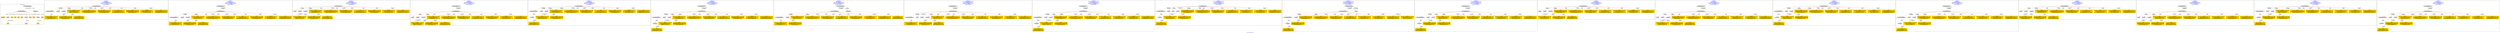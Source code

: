 digraph n0 {
fontcolor="blue"
remincross="true"
label="s10-s-18-artworks.json"
subgraph cluster_0 {
label="1-correct model"
n2[style="filled",color="white",fillcolor="lightgray",label="CulturalHeritageObject1"];
n3[shape="plaintext",style="filled",fillcolor="gold",label="dateCreated"];
n4[style="filled",color="white",fillcolor="lightgray",label="Person1"];
n5[shape="plaintext",style="filled",fillcolor="gold",label="values"];
n6[shape="plaintext",style="filled",fillcolor="gold",label="values"];
n7[shape="plaintext",style="filled",fillcolor="gold",label="values"];
n8[shape="plaintext",style="filled",fillcolor="gold",label="values"];
n9[style="filled",color="white",fillcolor="lightgray",label="Concept1"];
n10[shape="plaintext",style="filled",fillcolor="gold",label="values"];
n11[shape="plaintext",style="filled",fillcolor="gold",label="values"];
n12[style="filled",color="white",fillcolor="lightgray",label="Concept2"];
n13[shape="plaintext",style="filled",fillcolor="gold",label="values"];
n14[style="filled",color="white",fillcolor="lightgray",label="EuropeanaAggregation1"];
n15[style="filled",color="white",fillcolor="lightgray",label="WebResource1"];
n16[shape="plaintext",style="filled",fillcolor="gold",label="values"];
n17[shape="plaintext",style="filled",fillcolor="gold",label="values"];
n18[shape="plaintext",style="filled",fillcolor="gold",label="values"];
}
subgraph cluster_1 {
label="candidate 0\nlink coherence:1.0\nnode coherence:1.0\nconfidence:0.48935363309300134\nmapping score:0.5964512110310004\ncost:12.99998\n-precision:0.54-recall:0.44"
n20[style="filled",color="white",fillcolor="lightgray",label="CulturalHeritageObject1"];
n21[style="filled",color="white",fillcolor="lightgray",label="CulturalHeritageObject2"];
n22[style="filled",color="white",fillcolor="lightgray",label="Concept1"];
n23[style="filled",color="white",fillcolor="lightgray",label="Document1"];
n24[shape="plaintext",style="filled",fillcolor="gold",label="values\n[CulturalHeritageObject,provenance,0.395]\n[Person,nameOfThePerson,0.329]\n[Document,classLink,0.174]\n[WebResource,classLink,0.103]"];
n25[shape="plaintext",style="filled",fillcolor="gold",label="values\n[CulturalHeritageObject,description,0.421]\n[CulturalHeritageObject,title,0.245]\n[Concept,prefLabel,0.172]\n[CulturalHeritageObject,provenance,0.161]"];
n26[shape="plaintext",style="filled",fillcolor="gold",label="values\n[CulturalHeritageObject,extent,0.515]\n[CulturalHeritageObject,accessionNumber,0.206]\n[CulturalHeritageObject,provenance,0.153]\n[Person,nameOfThePerson,0.125]"];
n27[shape="plaintext",style="filled",fillcolor="gold",label="values\n[CulturalHeritageObject,provenance,0.779]\n[CulturalHeritageObject,description,0.127]\n[CulturalHeritageObject,title,0.073]\n[Person,nameOfThePerson,0.021]"];
n28[shape="plaintext",style="filled",fillcolor="gold",label="values\n[CulturalHeritageObject,medium,0.914]\n[Concept,prefLabel,0.059]\n[CulturalHeritageObject,description,0.025]\n[CulturalHeritageObject,extent,0.002]"];
n29[shape="plaintext",style="filled",fillcolor="gold",label="values\n[CulturalHeritageObject,description,0.34]\n[CulturalHeritageObject,provenance,0.285]\n[CulturalHeritageObject,title,0.234]\n[Person,dateOfDeath,0.141]"];
n30[shape="plaintext",style="filled",fillcolor="gold",label="dateCreated\n[CulturalHeritageObject,created,0.53]\n[Person,dateOfDeath,0.307]\n[CulturalHeritageObject,provenance,0.123]\n[Person,dateOfBirth,0.041]"];
n31[shape="plaintext",style="filled",fillcolor="gold",label="values\n[Document,classLink,0.574]\n[WebResource,classLink,0.416]\n[Person,nameOfThePerson,0.005]\n[CulturalHeritageObject,title,0.005]"];
n32[shape="plaintext",style="filled",fillcolor="gold",label="values\n[CulturalHeritageObject,created,0.569]\n[CulturalHeritageObject,description,0.169]\n[CulturalHeritageObject,provenance,0.141]\n[Concept,prefLabel,0.121]"];
n33[shape="plaintext",style="filled",fillcolor="gold",label="values\n[CulturalHeritageObject,description,0.587]\n[CulturalHeritageObject,title,0.19]\n[CulturalHeritageObject,provenance,0.136]\n[CulturalHeritageObject,extent,0.087]"];
}
subgraph cluster_2 {
label="candidate 1\nlink coherence:1.0\nnode coherence:1.0\nconfidence:0.48935363309300134\nmapping score:0.5964512110310004\ncost:13.99995\n-precision:0.57-recall:0.5"
n35[style="filled",color="white",fillcolor="lightgray",label="CulturalHeritageObject1"];
n36[style="filled",color="white",fillcolor="lightgray",label="CulturalHeritageObject2"];
n37[style="filled",color="white",fillcolor="lightgray",label="Concept1"];
n38[style="filled",color="white",fillcolor="lightgray",label="Document1"];
n39[style="filled",color="white",fillcolor="lightgray",label="EuropeanaAggregation1"];
n40[shape="plaintext",style="filled",fillcolor="gold",label="values\n[CulturalHeritageObject,provenance,0.395]\n[Person,nameOfThePerson,0.329]\n[Document,classLink,0.174]\n[WebResource,classLink,0.103]"];
n41[shape="plaintext",style="filled",fillcolor="gold",label="values\n[CulturalHeritageObject,description,0.421]\n[CulturalHeritageObject,title,0.245]\n[Concept,prefLabel,0.172]\n[CulturalHeritageObject,provenance,0.161]"];
n42[shape="plaintext",style="filled",fillcolor="gold",label="values\n[CulturalHeritageObject,extent,0.515]\n[CulturalHeritageObject,accessionNumber,0.206]\n[CulturalHeritageObject,provenance,0.153]\n[Person,nameOfThePerson,0.125]"];
n43[shape="plaintext",style="filled",fillcolor="gold",label="values\n[CulturalHeritageObject,provenance,0.779]\n[CulturalHeritageObject,description,0.127]\n[CulturalHeritageObject,title,0.073]\n[Person,nameOfThePerson,0.021]"];
n44[shape="plaintext",style="filled",fillcolor="gold",label="values\n[CulturalHeritageObject,medium,0.914]\n[Concept,prefLabel,0.059]\n[CulturalHeritageObject,description,0.025]\n[CulturalHeritageObject,extent,0.002]"];
n45[shape="plaintext",style="filled",fillcolor="gold",label="values\n[CulturalHeritageObject,description,0.34]\n[CulturalHeritageObject,provenance,0.285]\n[CulturalHeritageObject,title,0.234]\n[Person,dateOfDeath,0.141]"];
n46[shape="plaintext",style="filled",fillcolor="gold",label="dateCreated\n[CulturalHeritageObject,created,0.53]\n[Person,dateOfDeath,0.307]\n[CulturalHeritageObject,provenance,0.123]\n[Person,dateOfBirth,0.041]"];
n47[shape="plaintext",style="filled",fillcolor="gold",label="values\n[Document,classLink,0.574]\n[WebResource,classLink,0.416]\n[Person,nameOfThePerson,0.005]\n[CulturalHeritageObject,title,0.005]"];
n48[shape="plaintext",style="filled",fillcolor="gold",label="values\n[CulturalHeritageObject,created,0.569]\n[CulturalHeritageObject,description,0.169]\n[CulturalHeritageObject,provenance,0.141]\n[Concept,prefLabel,0.121]"];
n49[shape="plaintext",style="filled",fillcolor="gold",label="values\n[CulturalHeritageObject,description,0.587]\n[CulturalHeritageObject,title,0.19]\n[CulturalHeritageObject,provenance,0.136]\n[CulturalHeritageObject,extent,0.087]"];
}
subgraph cluster_3 {
label="candidate 10\nlink coherence:1.0\nnode coherence:1.0\nconfidence:0.4743069456422274\nmapping score:0.5914356485474092\ncost:12.99994\n-precision:0.69-recall:0.56"
n51[style="filled",color="white",fillcolor="lightgray",label="CulturalHeritageObject1"];
n52[style="filled",color="white",fillcolor="lightgray",label="Person1"];
n53[style="filled",color="white",fillcolor="lightgray",label="Concept1"];
n54[style="filled",color="white",fillcolor="lightgray",label="Document1"];
n55[shape="plaintext",style="filled",fillcolor="gold",label="values\n[CulturalHeritageObject,description,0.421]\n[CulturalHeritageObject,title,0.245]\n[Concept,prefLabel,0.172]\n[CulturalHeritageObject,provenance,0.161]"];
n56[shape="plaintext",style="filled",fillcolor="gold",label="values\n[CulturalHeritageObject,extent,0.515]\n[CulturalHeritageObject,accessionNumber,0.206]\n[CulturalHeritageObject,provenance,0.153]\n[Person,nameOfThePerson,0.125]"];
n57[shape="plaintext",style="filled",fillcolor="gold",label="values\n[CulturalHeritageObject,provenance,0.779]\n[CulturalHeritageObject,description,0.127]\n[CulturalHeritageObject,title,0.073]\n[Person,nameOfThePerson,0.021]"];
n58[shape="plaintext",style="filled",fillcolor="gold",label="values\n[CulturalHeritageObject,medium,0.914]\n[Concept,prefLabel,0.059]\n[CulturalHeritageObject,description,0.025]\n[CulturalHeritageObject,extent,0.002]"];
n59[shape="plaintext",style="filled",fillcolor="gold",label="values\n[CulturalHeritageObject,description,0.34]\n[CulturalHeritageObject,provenance,0.285]\n[CulturalHeritageObject,title,0.234]\n[Person,dateOfDeath,0.141]"];
n60[shape="plaintext",style="filled",fillcolor="gold",label="dateCreated\n[CulturalHeritageObject,created,0.53]\n[Person,dateOfDeath,0.307]\n[CulturalHeritageObject,provenance,0.123]\n[Person,dateOfBirth,0.041]"];
n61[shape="plaintext",style="filled",fillcolor="gold",label="values\n[CulturalHeritageObject,provenance,0.395]\n[Person,nameOfThePerson,0.329]\n[Document,classLink,0.174]\n[WebResource,classLink,0.103]"];
n62[shape="plaintext",style="filled",fillcolor="gold",label="values\n[Document,classLink,0.574]\n[WebResource,classLink,0.416]\n[Person,nameOfThePerson,0.005]\n[CulturalHeritageObject,title,0.005]"];
n63[shape="plaintext",style="filled",fillcolor="gold",label="values\n[CulturalHeritageObject,created,0.569]\n[CulturalHeritageObject,description,0.169]\n[CulturalHeritageObject,provenance,0.141]\n[Concept,prefLabel,0.121]"];
n64[shape="plaintext",style="filled",fillcolor="gold",label="values\n[CulturalHeritageObject,description,0.587]\n[CulturalHeritageObject,title,0.19]\n[CulturalHeritageObject,provenance,0.136]\n[CulturalHeritageObject,extent,0.087]"];
}
subgraph cluster_4 {
label="candidate 11\nlink coherence:1.0\nnode coherence:1.0\nconfidence:0.4743069456422274\nmapping score:0.5914356485474092\ncost:13.99991\n-precision:0.71-recall:0.62"
n66[style="filled",color="white",fillcolor="lightgray",label="CulturalHeritageObject1"];
n67[style="filled",color="white",fillcolor="lightgray",label="Person1"];
n68[style="filled",color="white",fillcolor="lightgray",label="Concept1"];
n69[style="filled",color="white",fillcolor="lightgray",label="Document1"];
n70[style="filled",color="white",fillcolor="lightgray",label="EuropeanaAggregation1"];
n71[shape="plaintext",style="filled",fillcolor="gold",label="values\n[CulturalHeritageObject,description,0.421]\n[CulturalHeritageObject,title,0.245]\n[Concept,prefLabel,0.172]\n[CulturalHeritageObject,provenance,0.161]"];
n72[shape="plaintext",style="filled",fillcolor="gold",label="values\n[CulturalHeritageObject,extent,0.515]\n[CulturalHeritageObject,accessionNumber,0.206]\n[CulturalHeritageObject,provenance,0.153]\n[Person,nameOfThePerson,0.125]"];
n73[shape="plaintext",style="filled",fillcolor="gold",label="values\n[CulturalHeritageObject,provenance,0.779]\n[CulturalHeritageObject,description,0.127]\n[CulturalHeritageObject,title,0.073]\n[Person,nameOfThePerson,0.021]"];
n74[shape="plaintext",style="filled",fillcolor="gold",label="values\n[CulturalHeritageObject,medium,0.914]\n[Concept,prefLabel,0.059]\n[CulturalHeritageObject,description,0.025]\n[CulturalHeritageObject,extent,0.002]"];
n75[shape="plaintext",style="filled",fillcolor="gold",label="values\n[CulturalHeritageObject,description,0.34]\n[CulturalHeritageObject,provenance,0.285]\n[CulturalHeritageObject,title,0.234]\n[Person,dateOfDeath,0.141]"];
n76[shape="plaintext",style="filled",fillcolor="gold",label="dateCreated\n[CulturalHeritageObject,created,0.53]\n[Person,dateOfDeath,0.307]\n[CulturalHeritageObject,provenance,0.123]\n[Person,dateOfBirth,0.041]"];
n77[shape="plaintext",style="filled",fillcolor="gold",label="values\n[CulturalHeritageObject,provenance,0.395]\n[Person,nameOfThePerson,0.329]\n[Document,classLink,0.174]\n[WebResource,classLink,0.103]"];
n78[shape="plaintext",style="filled",fillcolor="gold",label="values\n[Document,classLink,0.574]\n[WebResource,classLink,0.416]\n[Person,nameOfThePerson,0.005]\n[CulturalHeritageObject,title,0.005]"];
n79[shape="plaintext",style="filled",fillcolor="gold",label="values\n[CulturalHeritageObject,created,0.569]\n[CulturalHeritageObject,description,0.169]\n[CulturalHeritageObject,provenance,0.141]\n[Concept,prefLabel,0.121]"];
n80[shape="plaintext",style="filled",fillcolor="gold",label="values\n[CulturalHeritageObject,description,0.587]\n[CulturalHeritageObject,title,0.19]\n[CulturalHeritageObject,provenance,0.136]\n[CulturalHeritageObject,extent,0.087]"];
}
subgraph cluster_5 {
label="candidate 12\nlink coherence:1.0\nnode coherence:1.0\nconfidence:0.4743069456422274\nmapping score:0.5914356485474092\ncost:13.99993\n-precision:0.64-recall:0.56"
n82[style="filled",color="white",fillcolor="lightgray",label="CulturalHeritageObject1"];
n83[style="filled",color="white",fillcolor="lightgray",label="CulturalHeritageObject2"];
n84[style="filled",color="white",fillcolor="lightgray",label="Person1"];
n85[style="filled",color="white",fillcolor="lightgray",label="Concept1"];
n86[style="filled",color="white",fillcolor="lightgray",label="Document2"];
n87[shape="plaintext",style="filled",fillcolor="gold",label="values\n[CulturalHeritageObject,description,0.421]\n[CulturalHeritageObject,title,0.245]\n[Concept,prefLabel,0.172]\n[CulturalHeritageObject,provenance,0.161]"];
n88[shape="plaintext",style="filled",fillcolor="gold",label="values\n[CulturalHeritageObject,extent,0.515]\n[CulturalHeritageObject,accessionNumber,0.206]\n[CulturalHeritageObject,provenance,0.153]\n[Person,nameOfThePerson,0.125]"];
n89[shape="plaintext",style="filled",fillcolor="gold",label="values\n[CulturalHeritageObject,provenance,0.779]\n[CulturalHeritageObject,description,0.127]\n[CulturalHeritageObject,title,0.073]\n[Person,nameOfThePerson,0.021]"];
n90[shape="plaintext",style="filled",fillcolor="gold",label="values\n[CulturalHeritageObject,medium,0.914]\n[Concept,prefLabel,0.059]\n[CulturalHeritageObject,description,0.025]\n[CulturalHeritageObject,extent,0.002]"];
n91[shape="plaintext",style="filled",fillcolor="gold",label="values\n[CulturalHeritageObject,description,0.34]\n[CulturalHeritageObject,provenance,0.285]\n[CulturalHeritageObject,title,0.234]\n[Person,dateOfDeath,0.141]"];
n92[shape="plaintext",style="filled",fillcolor="gold",label="dateCreated\n[CulturalHeritageObject,created,0.53]\n[Person,dateOfDeath,0.307]\n[CulturalHeritageObject,provenance,0.123]\n[Person,dateOfBirth,0.041]"];
n93[shape="plaintext",style="filled",fillcolor="gold",label="values\n[CulturalHeritageObject,provenance,0.395]\n[Person,nameOfThePerson,0.329]\n[Document,classLink,0.174]\n[WebResource,classLink,0.103]"];
n94[shape="plaintext",style="filled",fillcolor="gold",label="values\n[Document,classLink,0.574]\n[WebResource,classLink,0.416]\n[Person,nameOfThePerson,0.005]\n[CulturalHeritageObject,title,0.005]"];
n95[shape="plaintext",style="filled",fillcolor="gold",label="values\n[CulturalHeritageObject,created,0.569]\n[CulturalHeritageObject,description,0.169]\n[CulturalHeritageObject,provenance,0.141]\n[Concept,prefLabel,0.121]"];
n96[shape="plaintext",style="filled",fillcolor="gold",label="values\n[CulturalHeritageObject,description,0.587]\n[CulturalHeritageObject,title,0.19]\n[CulturalHeritageObject,provenance,0.136]\n[CulturalHeritageObject,extent,0.087]"];
}
subgraph cluster_6 {
label="candidate 13\nlink coherence:1.0\nnode coherence:1.0\nconfidence:0.4743069456422274\nmapping score:0.5914356485474092\ncost:14.9999\n-precision:0.67-recall:0.62"
n98[style="filled",color="white",fillcolor="lightgray",label="CulturalHeritageObject1"];
n99[style="filled",color="white",fillcolor="lightgray",label="CulturalHeritageObject2"];
n100[style="filled",color="white",fillcolor="lightgray",label="Person1"];
n101[style="filled",color="white",fillcolor="lightgray",label="Concept1"];
n102[style="filled",color="white",fillcolor="lightgray",label="Document2"];
n103[style="filled",color="white",fillcolor="lightgray",label="EuropeanaAggregation1"];
n104[shape="plaintext",style="filled",fillcolor="gold",label="values\n[CulturalHeritageObject,description,0.421]\n[CulturalHeritageObject,title,0.245]\n[Concept,prefLabel,0.172]\n[CulturalHeritageObject,provenance,0.161]"];
n105[shape="plaintext",style="filled",fillcolor="gold",label="values\n[CulturalHeritageObject,extent,0.515]\n[CulturalHeritageObject,accessionNumber,0.206]\n[CulturalHeritageObject,provenance,0.153]\n[Person,nameOfThePerson,0.125]"];
n106[shape="plaintext",style="filled",fillcolor="gold",label="values\n[CulturalHeritageObject,provenance,0.779]\n[CulturalHeritageObject,description,0.127]\n[CulturalHeritageObject,title,0.073]\n[Person,nameOfThePerson,0.021]"];
n107[shape="plaintext",style="filled",fillcolor="gold",label="values\n[CulturalHeritageObject,medium,0.914]\n[Concept,prefLabel,0.059]\n[CulturalHeritageObject,description,0.025]\n[CulturalHeritageObject,extent,0.002]"];
n108[shape="plaintext",style="filled",fillcolor="gold",label="values\n[CulturalHeritageObject,description,0.34]\n[CulturalHeritageObject,provenance,0.285]\n[CulturalHeritageObject,title,0.234]\n[Person,dateOfDeath,0.141]"];
n109[shape="plaintext",style="filled",fillcolor="gold",label="dateCreated\n[CulturalHeritageObject,created,0.53]\n[Person,dateOfDeath,0.307]\n[CulturalHeritageObject,provenance,0.123]\n[Person,dateOfBirth,0.041]"];
n110[shape="plaintext",style="filled",fillcolor="gold",label="values\n[CulturalHeritageObject,provenance,0.395]\n[Person,nameOfThePerson,0.329]\n[Document,classLink,0.174]\n[WebResource,classLink,0.103]"];
n111[shape="plaintext",style="filled",fillcolor="gold",label="values\n[Document,classLink,0.574]\n[WebResource,classLink,0.416]\n[Person,nameOfThePerson,0.005]\n[CulturalHeritageObject,title,0.005]"];
n112[shape="plaintext",style="filled",fillcolor="gold",label="values\n[CulturalHeritageObject,created,0.569]\n[CulturalHeritageObject,description,0.169]\n[CulturalHeritageObject,provenance,0.141]\n[Concept,prefLabel,0.121]"];
n113[shape="plaintext",style="filled",fillcolor="gold",label="values\n[CulturalHeritageObject,description,0.587]\n[CulturalHeritageObject,title,0.19]\n[CulturalHeritageObject,provenance,0.136]\n[CulturalHeritageObject,extent,0.087]"];
}
subgraph cluster_7 {
label="candidate 14\nlink coherence:1.0\nnode coherence:1.0\nconfidence:0.47359539726974526\nmapping score:0.5911984657565817\ncost:13.99992\n-precision:0.71-recall:0.62"
n115[style="filled",color="white",fillcolor="lightgray",label="CulturalHeritageObject1"];
n116[style="filled",color="white",fillcolor="lightgray",label="CulturalHeritageObject2"];
n117[style="filled",color="white",fillcolor="lightgray",label="Concept1"];
n118[style="filled",color="white",fillcolor="lightgray",label="EuropeanaAggregation1"];
n119[style="filled",color="white",fillcolor="lightgray",label="WebResource1"];
n120[shape="plaintext",style="filled",fillcolor="gold",label="values\n[CulturalHeritageObject,provenance,0.395]\n[Person,nameOfThePerson,0.329]\n[Document,classLink,0.174]\n[WebResource,classLink,0.103]"];
n121[shape="plaintext",style="filled",fillcolor="gold",label="values\n[CulturalHeritageObject,description,0.421]\n[CulturalHeritageObject,title,0.245]\n[Concept,prefLabel,0.172]\n[CulturalHeritageObject,provenance,0.161]"];
n122[shape="plaintext",style="filled",fillcolor="gold",label="values\n[CulturalHeritageObject,extent,0.515]\n[CulturalHeritageObject,accessionNumber,0.206]\n[CulturalHeritageObject,provenance,0.153]\n[Person,nameOfThePerson,0.125]"];
n123[shape="plaintext",style="filled",fillcolor="gold",label="values\n[CulturalHeritageObject,provenance,0.779]\n[CulturalHeritageObject,description,0.127]\n[CulturalHeritageObject,title,0.073]\n[Person,nameOfThePerson,0.021]"];
n124[shape="plaintext",style="filled",fillcolor="gold",label="values\n[CulturalHeritageObject,medium,0.914]\n[Concept,prefLabel,0.059]\n[CulturalHeritageObject,description,0.025]\n[CulturalHeritageObject,extent,0.002]"];
n125[shape="plaintext",style="filled",fillcolor="gold",label="values\n[CulturalHeritageObject,description,0.34]\n[CulturalHeritageObject,provenance,0.285]\n[CulturalHeritageObject,title,0.234]\n[Person,dateOfDeath,0.141]"];
n126[shape="plaintext",style="filled",fillcolor="gold",label="dateCreated\n[CulturalHeritageObject,created,0.53]\n[Person,dateOfDeath,0.307]\n[CulturalHeritageObject,provenance,0.123]\n[Person,dateOfBirth,0.041]"];
n127[shape="plaintext",style="filled",fillcolor="gold",label="values\n[Document,classLink,0.574]\n[WebResource,classLink,0.416]\n[Person,nameOfThePerson,0.005]\n[CulturalHeritageObject,title,0.005]"];
n128[shape="plaintext",style="filled",fillcolor="gold",label="values\n[CulturalHeritageObject,created,0.569]\n[CulturalHeritageObject,description,0.169]\n[CulturalHeritageObject,provenance,0.141]\n[Concept,prefLabel,0.121]"];
n129[shape="plaintext",style="filled",fillcolor="gold",label="values\n[CulturalHeritageObject,description,0.587]\n[CulturalHeritageObject,title,0.19]\n[CulturalHeritageObject,provenance,0.136]\n[CulturalHeritageObject,extent,0.087]"];
}
subgraph cluster_8 {
label="candidate 15\nlink coherence:0.9333333333333333\nnode coherence:1.0\nconfidence:0.48935363309300134\nmapping score:0.5964512110310004\ncost:14.99995\n-precision:0.53-recall:0.5"
n131[style="filled",color="white",fillcolor="lightgray",label="CulturalHeritageObject1"];
n132[style="filled",color="white",fillcolor="lightgray",label="CulturalHeritageObject2"];
n133[style="filled",color="white",fillcolor="lightgray",label="Place1"];
n134[style="filled",color="white",fillcolor="lightgray",label="Concept1"];
n135[style="filled",color="white",fillcolor="lightgray",label="Document1"];
n136[style="filled",color="white",fillcolor="lightgray",label="EuropeanaAggregation1"];
n137[shape="plaintext",style="filled",fillcolor="gold",label="values\n[CulturalHeritageObject,provenance,0.395]\n[Person,nameOfThePerson,0.329]\n[Document,classLink,0.174]\n[WebResource,classLink,0.103]"];
n138[shape="plaintext",style="filled",fillcolor="gold",label="values\n[CulturalHeritageObject,description,0.421]\n[CulturalHeritageObject,title,0.245]\n[Concept,prefLabel,0.172]\n[CulturalHeritageObject,provenance,0.161]"];
n139[shape="plaintext",style="filled",fillcolor="gold",label="values\n[CulturalHeritageObject,extent,0.515]\n[CulturalHeritageObject,accessionNumber,0.206]\n[CulturalHeritageObject,provenance,0.153]\n[Person,nameOfThePerson,0.125]"];
n140[shape="plaintext",style="filled",fillcolor="gold",label="values\n[CulturalHeritageObject,provenance,0.779]\n[CulturalHeritageObject,description,0.127]\n[CulturalHeritageObject,title,0.073]\n[Person,nameOfThePerson,0.021]"];
n141[shape="plaintext",style="filled",fillcolor="gold",label="values\n[CulturalHeritageObject,medium,0.914]\n[Concept,prefLabel,0.059]\n[CulturalHeritageObject,description,0.025]\n[CulturalHeritageObject,extent,0.002]"];
n142[shape="plaintext",style="filled",fillcolor="gold",label="values\n[CulturalHeritageObject,description,0.34]\n[CulturalHeritageObject,provenance,0.285]\n[CulturalHeritageObject,title,0.234]\n[Person,dateOfDeath,0.141]"];
n143[shape="plaintext",style="filled",fillcolor="gold",label="dateCreated\n[CulturalHeritageObject,created,0.53]\n[Person,dateOfDeath,0.307]\n[CulturalHeritageObject,provenance,0.123]\n[Person,dateOfBirth,0.041]"];
n144[shape="plaintext",style="filled",fillcolor="gold",label="values\n[Document,classLink,0.574]\n[WebResource,classLink,0.416]\n[Person,nameOfThePerson,0.005]\n[CulturalHeritageObject,title,0.005]"];
n145[shape="plaintext",style="filled",fillcolor="gold",label="values\n[CulturalHeritageObject,created,0.569]\n[CulturalHeritageObject,description,0.169]\n[CulturalHeritageObject,provenance,0.141]\n[Concept,prefLabel,0.121]"];
n146[shape="plaintext",style="filled",fillcolor="gold",label="values\n[CulturalHeritageObject,description,0.587]\n[CulturalHeritageObject,title,0.19]\n[CulturalHeritageObject,provenance,0.136]\n[CulturalHeritageObject,extent,0.087]"];
}
subgraph cluster_9 {
label="candidate 16\nlink coherence:0.9333333333333333\nnode coherence:1.0\nconfidence:0.4878340824881103\nmapping score:0.5959446941627035\ncost:14.99989\n-precision:0.53-recall:0.5"
n148[style="filled",color="white",fillcolor="lightgray",label="CulturalHeritageObject1"];
n149[style="filled",color="white",fillcolor="lightgray",label="CulturalHeritageObject2"];
n150[style="filled",color="white",fillcolor="lightgray",label="Person1"];
n151[style="filled",color="white",fillcolor="lightgray",label="Concept1"];
n152[style="filled",color="white",fillcolor="lightgray",label="Document2"];
n153[style="filled",color="white",fillcolor="lightgray",label="EuropeanaAggregation1"];
n154[shape="plaintext",style="filled",fillcolor="gold",label="values\n[CulturalHeritageObject,description,0.34]\n[CulturalHeritageObject,provenance,0.285]\n[CulturalHeritageObject,title,0.234]\n[Person,dateOfDeath,0.141]"];
n155[shape="plaintext",style="filled",fillcolor="gold",label="values\n[CulturalHeritageObject,extent,0.515]\n[CulturalHeritageObject,accessionNumber,0.206]\n[CulturalHeritageObject,provenance,0.153]\n[Person,nameOfThePerson,0.125]"];
n156[shape="plaintext",style="filled",fillcolor="gold",label="values\n[CulturalHeritageObject,provenance,0.779]\n[CulturalHeritageObject,description,0.127]\n[CulturalHeritageObject,title,0.073]\n[Person,nameOfThePerson,0.021]"];
n157[shape="plaintext",style="filled",fillcolor="gold",label="values\n[CulturalHeritageObject,medium,0.914]\n[Concept,prefLabel,0.059]\n[CulturalHeritageObject,description,0.025]\n[CulturalHeritageObject,extent,0.002]"];
n158[shape="plaintext",style="filled",fillcolor="gold",label="values\n[CulturalHeritageObject,description,0.421]\n[CulturalHeritageObject,title,0.245]\n[Concept,prefLabel,0.172]\n[CulturalHeritageObject,provenance,0.161]"];
n159[shape="plaintext",style="filled",fillcolor="gold",label="dateCreated\n[CulturalHeritageObject,created,0.53]\n[Person,dateOfDeath,0.307]\n[CulturalHeritageObject,provenance,0.123]\n[Person,dateOfBirth,0.041]"];
n160[shape="plaintext",style="filled",fillcolor="gold",label="values\n[CulturalHeritageObject,provenance,0.395]\n[Person,nameOfThePerson,0.329]\n[Document,classLink,0.174]\n[WebResource,classLink,0.103]"];
n161[shape="plaintext",style="filled",fillcolor="gold",label="values\n[Document,classLink,0.574]\n[WebResource,classLink,0.416]\n[Person,nameOfThePerson,0.005]\n[CulturalHeritageObject,title,0.005]"];
n162[shape="plaintext",style="filled",fillcolor="gold",label="values\n[CulturalHeritageObject,created,0.569]\n[CulturalHeritageObject,description,0.169]\n[CulturalHeritageObject,provenance,0.141]\n[Concept,prefLabel,0.121]"];
n163[shape="plaintext",style="filled",fillcolor="gold",label="values\n[CulturalHeritageObject,description,0.587]\n[CulturalHeritageObject,title,0.19]\n[CulturalHeritageObject,provenance,0.136]\n[CulturalHeritageObject,extent,0.087]"];
}
subgraph cluster_10 {
label="candidate 17\nlink coherence:0.9333333333333333\nnode coherence:1.0\nconfidence:0.4878340824881103\nmapping score:0.5959446941627035\ncost:14.99993\n-precision:0.53-recall:0.5"
n165[style="filled",color="white",fillcolor="lightgray",label="CulturalHeritageObject1"];
n166[style="filled",color="white",fillcolor="lightgray",label="CulturalHeritageObject2"];
n167[style="filled",color="white",fillcolor="lightgray",label="Person1"];
n168[style="filled",color="white",fillcolor="lightgray",label="Place1"];
n169[style="filled",color="white",fillcolor="lightgray",label="Concept1"];
n170[style="filled",color="white",fillcolor="lightgray",label="Document2"];
n171[shape="plaintext",style="filled",fillcolor="gold",label="values\n[CulturalHeritageObject,description,0.34]\n[CulturalHeritageObject,provenance,0.285]\n[CulturalHeritageObject,title,0.234]\n[Person,dateOfDeath,0.141]"];
n172[shape="plaintext",style="filled",fillcolor="gold",label="values\n[CulturalHeritageObject,extent,0.515]\n[CulturalHeritageObject,accessionNumber,0.206]\n[CulturalHeritageObject,provenance,0.153]\n[Person,nameOfThePerson,0.125]"];
n173[shape="plaintext",style="filled",fillcolor="gold",label="values\n[CulturalHeritageObject,provenance,0.779]\n[CulturalHeritageObject,description,0.127]\n[CulturalHeritageObject,title,0.073]\n[Person,nameOfThePerson,0.021]"];
n174[shape="plaintext",style="filled",fillcolor="gold",label="values\n[CulturalHeritageObject,medium,0.914]\n[Concept,prefLabel,0.059]\n[CulturalHeritageObject,description,0.025]\n[CulturalHeritageObject,extent,0.002]"];
n175[shape="plaintext",style="filled",fillcolor="gold",label="values\n[CulturalHeritageObject,description,0.421]\n[CulturalHeritageObject,title,0.245]\n[Concept,prefLabel,0.172]\n[CulturalHeritageObject,provenance,0.161]"];
n176[shape="plaintext",style="filled",fillcolor="gold",label="dateCreated\n[CulturalHeritageObject,created,0.53]\n[Person,dateOfDeath,0.307]\n[CulturalHeritageObject,provenance,0.123]\n[Person,dateOfBirth,0.041]"];
n177[shape="plaintext",style="filled",fillcolor="gold",label="values\n[CulturalHeritageObject,provenance,0.395]\n[Person,nameOfThePerson,0.329]\n[Document,classLink,0.174]\n[WebResource,classLink,0.103]"];
n178[shape="plaintext",style="filled",fillcolor="gold",label="values\n[Document,classLink,0.574]\n[WebResource,classLink,0.416]\n[Person,nameOfThePerson,0.005]\n[CulturalHeritageObject,title,0.005]"];
n179[shape="plaintext",style="filled",fillcolor="gold",label="values\n[CulturalHeritageObject,created,0.569]\n[CulturalHeritageObject,description,0.169]\n[CulturalHeritageObject,provenance,0.141]\n[Concept,prefLabel,0.121]"];
n180[shape="plaintext",style="filled",fillcolor="gold",label="values\n[CulturalHeritageObject,description,0.587]\n[CulturalHeritageObject,title,0.19]\n[CulturalHeritageObject,provenance,0.136]\n[CulturalHeritageObject,extent,0.087]"];
}
subgraph cluster_11 {
label="candidate 18\nlink coherence:0.9333333333333333\nnode coherence:1.0\nconfidence:0.4878340824881103\nmapping score:0.5959446941627035\ncost:114.009952\n-precision:0.53-recall:0.5"
n182[style="filled",color="white",fillcolor="lightgray",label="CulturalHeritageObject1"];
n183[style="filled",color="white",fillcolor="lightgray",label="CulturalHeritageObject2"];
n184[style="filled",color="white",fillcolor="lightgray",label="Concept1"];
n185[style="filled",color="white",fillcolor="lightgray",label="Document2"];
n186[style="filled",color="white",fillcolor="lightgray",label="EuropeanaAggregation1"];
n187[style="filled",color="white",fillcolor="lightgray",label="Person1"];
n188[shape="plaintext",style="filled",fillcolor="gold",label="values\n[CulturalHeritageObject,description,0.34]\n[CulturalHeritageObject,provenance,0.285]\n[CulturalHeritageObject,title,0.234]\n[Person,dateOfDeath,0.141]"];
n189[shape="plaintext",style="filled",fillcolor="gold",label="values\n[CulturalHeritageObject,extent,0.515]\n[CulturalHeritageObject,accessionNumber,0.206]\n[CulturalHeritageObject,provenance,0.153]\n[Person,nameOfThePerson,0.125]"];
n190[shape="plaintext",style="filled",fillcolor="gold",label="values\n[CulturalHeritageObject,provenance,0.779]\n[CulturalHeritageObject,description,0.127]\n[CulturalHeritageObject,title,0.073]\n[Person,nameOfThePerson,0.021]"];
n191[shape="plaintext",style="filled",fillcolor="gold",label="values\n[CulturalHeritageObject,medium,0.914]\n[Concept,prefLabel,0.059]\n[CulturalHeritageObject,description,0.025]\n[CulturalHeritageObject,extent,0.002]"];
n192[shape="plaintext",style="filled",fillcolor="gold",label="values\n[CulturalHeritageObject,description,0.421]\n[CulturalHeritageObject,title,0.245]\n[Concept,prefLabel,0.172]\n[CulturalHeritageObject,provenance,0.161]"];
n193[shape="plaintext",style="filled",fillcolor="gold",label="dateCreated\n[CulturalHeritageObject,created,0.53]\n[Person,dateOfDeath,0.307]\n[CulturalHeritageObject,provenance,0.123]\n[Person,dateOfBirth,0.041]"];
n194[shape="plaintext",style="filled",fillcolor="gold",label="values\n[CulturalHeritageObject,provenance,0.395]\n[Person,nameOfThePerson,0.329]\n[Document,classLink,0.174]\n[WebResource,classLink,0.103]"];
n195[shape="plaintext",style="filled",fillcolor="gold",label="values\n[Document,classLink,0.574]\n[WebResource,classLink,0.416]\n[Person,nameOfThePerson,0.005]\n[CulturalHeritageObject,title,0.005]"];
n196[shape="plaintext",style="filled",fillcolor="gold",label="values\n[CulturalHeritageObject,created,0.569]\n[CulturalHeritageObject,description,0.169]\n[CulturalHeritageObject,provenance,0.141]\n[Concept,prefLabel,0.121]"];
n197[shape="plaintext",style="filled",fillcolor="gold",label="values\n[CulturalHeritageObject,description,0.587]\n[CulturalHeritageObject,title,0.19]\n[CulturalHeritageObject,provenance,0.136]\n[CulturalHeritageObject,extent,0.087]"];
}
subgraph cluster_12 {
label="candidate 19\nlink coherence:0.9333333333333333\nnode coherence:1.0\nconfidence:0.48003225928133614\nmapping score:0.5933440864271121\ncost:14.99989\n-precision:0.47-recall:0.44"
n199[style="filled",color="white",fillcolor="lightgray",label="CulturalHeritageObject1"];
n200[style="filled",color="white",fillcolor="lightgray",label="CulturalHeritageObject2"];
n201[style="filled",color="white",fillcolor="lightgray",label="Person1"];
n202[style="filled",color="white",fillcolor="lightgray",label="Concept1"];
n203[style="filled",color="white",fillcolor="lightgray",label="Document2"];
n204[style="filled",color="white",fillcolor="lightgray",label="EuropeanaAggregation1"];
n205[shape="plaintext",style="filled",fillcolor="gold",label="values\n[CulturalHeritageObject,provenance,0.395]\n[Person,nameOfThePerson,0.329]\n[Document,classLink,0.174]\n[WebResource,classLink,0.103]"];
n206[shape="plaintext",style="filled",fillcolor="gold",label="values\n[CulturalHeritageObject,extent,0.515]\n[CulturalHeritageObject,accessionNumber,0.206]\n[CulturalHeritageObject,provenance,0.153]\n[Person,nameOfThePerson,0.125]"];
n207[shape="plaintext",style="filled",fillcolor="gold",label="values\n[CulturalHeritageObject,provenance,0.779]\n[CulturalHeritageObject,description,0.127]\n[CulturalHeritageObject,title,0.073]\n[Person,nameOfThePerson,0.021]"];
n208[shape="plaintext",style="filled",fillcolor="gold",label="values\n[CulturalHeritageObject,medium,0.914]\n[Concept,prefLabel,0.059]\n[CulturalHeritageObject,description,0.025]\n[CulturalHeritageObject,extent,0.002]"];
n209[shape="plaintext",style="filled",fillcolor="gold",label="values\n[CulturalHeritageObject,description,0.421]\n[CulturalHeritageObject,title,0.245]\n[Concept,prefLabel,0.172]\n[CulturalHeritageObject,provenance,0.161]"];
n210[shape="plaintext",style="filled",fillcolor="gold",label="dateCreated\n[CulturalHeritageObject,created,0.53]\n[Person,dateOfDeath,0.307]\n[CulturalHeritageObject,provenance,0.123]\n[Person,dateOfBirth,0.041]"];
n211[shape="plaintext",style="filled",fillcolor="gold",label="values\n[Document,classLink,0.574]\n[WebResource,classLink,0.416]\n[Person,nameOfThePerson,0.005]\n[CulturalHeritageObject,title,0.005]"];
n212[shape="plaintext",style="filled",fillcolor="gold",label="values\n[CulturalHeritageObject,description,0.34]\n[CulturalHeritageObject,provenance,0.285]\n[CulturalHeritageObject,title,0.234]\n[Person,dateOfDeath,0.141]"];
n213[shape="plaintext",style="filled",fillcolor="gold",label="values\n[CulturalHeritageObject,created,0.569]\n[CulturalHeritageObject,description,0.169]\n[CulturalHeritageObject,provenance,0.141]\n[Concept,prefLabel,0.121]"];
n214[shape="plaintext",style="filled",fillcolor="gold",label="values\n[CulturalHeritageObject,description,0.587]\n[CulturalHeritageObject,title,0.19]\n[CulturalHeritageObject,provenance,0.136]\n[CulturalHeritageObject,extent,0.087]"];
}
subgraph cluster_13 {
label="candidate 2\nlink coherence:1.0\nnode coherence:1.0\nconfidence:0.4878340824881103\nmapping score:0.5959446941627035\ncost:12.99994\n-precision:0.62-recall:0.5"
n216[style="filled",color="white",fillcolor="lightgray",label="CulturalHeritageObject1"];
n217[style="filled",color="white",fillcolor="lightgray",label="Person1"];
n218[style="filled",color="white",fillcolor="lightgray",label="Concept1"];
n219[style="filled",color="white",fillcolor="lightgray",label="Document1"];
n220[shape="plaintext",style="filled",fillcolor="gold",label="values\n[CulturalHeritageObject,description,0.34]\n[CulturalHeritageObject,provenance,0.285]\n[CulturalHeritageObject,title,0.234]\n[Person,dateOfDeath,0.141]"];
n221[shape="plaintext",style="filled",fillcolor="gold",label="values\n[CulturalHeritageObject,extent,0.515]\n[CulturalHeritageObject,accessionNumber,0.206]\n[CulturalHeritageObject,provenance,0.153]\n[Person,nameOfThePerson,0.125]"];
n222[shape="plaintext",style="filled",fillcolor="gold",label="values\n[CulturalHeritageObject,provenance,0.779]\n[CulturalHeritageObject,description,0.127]\n[CulturalHeritageObject,title,0.073]\n[Person,nameOfThePerson,0.021]"];
n223[shape="plaintext",style="filled",fillcolor="gold",label="values\n[CulturalHeritageObject,medium,0.914]\n[Concept,prefLabel,0.059]\n[CulturalHeritageObject,description,0.025]\n[CulturalHeritageObject,extent,0.002]"];
n224[shape="plaintext",style="filled",fillcolor="gold",label="values\n[CulturalHeritageObject,description,0.421]\n[CulturalHeritageObject,title,0.245]\n[Concept,prefLabel,0.172]\n[CulturalHeritageObject,provenance,0.161]"];
n225[shape="plaintext",style="filled",fillcolor="gold",label="dateCreated\n[CulturalHeritageObject,created,0.53]\n[Person,dateOfDeath,0.307]\n[CulturalHeritageObject,provenance,0.123]\n[Person,dateOfBirth,0.041]"];
n226[shape="plaintext",style="filled",fillcolor="gold",label="values\n[CulturalHeritageObject,provenance,0.395]\n[Person,nameOfThePerson,0.329]\n[Document,classLink,0.174]\n[WebResource,classLink,0.103]"];
n227[shape="plaintext",style="filled",fillcolor="gold",label="values\n[Document,classLink,0.574]\n[WebResource,classLink,0.416]\n[Person,nameOfThePerson,0.005]\n[CulturalHeritageObject,title,0.005]"];
n228[shape="plaintext",style="filled",fillcolor="gold",label="values\n[CulturalHeritageObject,created,0.569]\n[CulturalHeritageObject,description,0.169]\n[CulturalHeritageObject,provenance,0.141]\n[Concept,prefLabel,0.121]"];
n229[shape="plaintext",style="filled",fillcolor="gold",label="values\n[CulturalHeritageObject,description,0.587]\n[CulturalHeritageObject,title,0.19]\n[CulturalHeritageObject,provenance,0.136]\n[CulturalHeritageObject,extent,0.087]"];
}
subgraph cluster_14 {
label="candidate 3\nlink coherence:1.0\nnode coherence:1.0\nconfidence:0.4878340824881103\nmapping score:0.5959446941627035\ncost:13.99991\n-precision:0.64-recall:0.56"
n231[style="filled",color="white",fillcolor="lightgray",label="CulturalHeritageObject1"];
n232[style="filled",color="white",fillcolor="lightgray",label="Person1"];
n233[style="filled",color="white",fillcolor="lightgray",label="Concept1"];
n234[style="filled",color="white",fillcolor="lightgray",label="Document1"];
n235[style="filled",color="white",fillcolor="lightgray",label="EuropeanaAggregation1"];
n236[shape="plaintext",style="filled",fillcolor="gold",label="values\n[CulturalHeritageObject,description,0.34]\n[CulturalHeritageObject,provenance,0.285]\n[CulturalHeritageObject,title,0.234]\n[Person,dateOfDeath,0.141]"];
n237[shape="plaintext",style="filled",fillcolor="gold",label="values\n[CulturalHeritageObject,extent,0.515]\n[CulturalHeritageObject,accessionNumber,0.206]\n[CulturalHeritageObject,provenance,0.153]\n[Person,nameOfThePerson,0.125]"];
n238[shape="plaintext",style="filled",fillcolor="gold",label="values\n[CulturalHeritageObject,provenance,0.779]\n[CulturalHeritageObject,description,0.127]\n[CulturalHeritageObject,title,0.073]\n[Person,nameOfThePerson,0.021]"];
n239[shape="plaintext",style="filled",fillcolor="gold",label="values\n[CulturalHeritageObject,medium,0.914]\n[Concept,prefLabel,0.059]\n[CulturalHeritageObject,description,0.025]\n[CulturalHeritageObject,extent,0.002]"];
n240[shape="plaintext",style="filled",fillcolor="gold",label="values\n[CulturalHeritageObject,description,0.421]\n[CulturalHeritageObject,title,0.245]\n[Concept,prefLabel,0.172]\n[CulturalHeritageObject,provenance,0.161]"];
n241[shape="plaintext",style="filled",fillcolor="gold",label="dateCreated\n[CulturalHeritageObject,created,0.53]\n[Person,dateOfDeath,0.307]\n[CulturalHeritageObject,provenance,0.123]\n[Person,dateOfBirth,0.041]"];
n242[shape="plaintext",style="filled",fillcolor="gold",label="values\n[CulturalHeritageObject,provenance,0.395]\n[Person,nameOfThePerson,0.329]\n[Document,classLink,0.174]\n[WebResource,classLink,0.103]"];
n243[shape="plaintext",style="filled",fillcolor="gold",label="values\n[Document,classLink,0.574]\n[WebResource,classLink,0.416]\n[Person,nameOfThePerson,0.005]\n[CulturalHeritageObject,title,0.005]"];
n244[shape="plaintext",style="filled",fillcolor="gold",label="values\n[CulturalHeritageObject,created,0.569]\n[CulturalHeritageObject,description,0.169]\n[CulturalHeritageObject,provenance,0.141]\n[Concept,prefLabel,0.121]"];
n245[shape="plaintext",style="filled",fillcolor="gold",label="values\n[CulturalHeritageObject,description,0.587]\n[CulturalHeritageObject,title,0.19]\n[CulturalHeritageObject,provenance,0.136]\n[CulturalHeritageObject,extent,0.087]"];
}
subgraph cluster_15 {
label="candidate 4\nlink coherence:1.0\nnode coherence:1.0\nconfidence:0.4878340824881103\nmapping score:0.5959446941627035\ncost:13.99993\n-precision:0.57-recall:0.5"
n247[style="filled",color="white",fillcolor="lightgray",label="CulturalHeritageObject1"];
n248[style="filled",color="white",fillcolor="lightgray",label="CulturalHeritageObject2"];
n249[style="filled",color="white",fillcolor="lightgray",label="Person1"];
n250[style="filled",color="white",fillcolor="lightgray",label="Concept1"];
n251[style="filled",color="white",fillcolor="lightgray",label="Document2"];
n252[shape="plaintext",style="filled",fillcolor="gold",label="values\n[CulturalHeritageObject,description,0.34]\n[CulturalHeritageObject,provenance,0.285]\n[CulturalHeritageObject,title,0.234]\n[Person,dateOfDeath,0.141]"];
n253[shape="plaintext",style="filled",fillcolor="gold",label="values\n[CulturalHeritageObject,extent,0.515]\n[CulturalHeritageObject,accessionNumber,0.206]\n[CulturalHeritageObject,provenance,0.153]\n[Person,nameOfThePerson,0.125]"];
n254[shape="plaintext",style="filled",fillcolor="gold",label="values\n[CulturalHeritageObject,provenance,0.779]\n[CulturalHeritageObject,description,0.127]\n[CulturalHeritageObject,title,0.073]\n[Person,nameOfThePerson,0.021]"];
n255[shape="plaintext",style="filled",fillcolor="gold",label="values\n[CulturalHeritageObject,medium,0.914]\n[Concept,prefLabel,0.059]\n[CulturalHeritageObject,description,0.025]\n[CulturalHeritageObject,extent,0.002]"];
n256[shape="plaintext",style="filled",fillcolor="gold",label="values\n[CulturalHeritageObject,description,0.421]\n[CulturalHeritageObject,title,0.245]\n[Concept,prefLabel,0.172]\n[CulturalHeritageObject,provenance,0.161]"];
n257[shape="plaintext",style="filled",fillcolor="gold",label="dateCreated\n[CulturalHeritageObject,created,0.53]\n[Person,dateOfDeath,0.307]\n[CulturalHeritageObject,provenance,0.123]\n[Person,dateOfBirth,0.041]"];
n258[shape="plaintext",style="filled",fillcolor="gold",label="values\n[CulturalHeritageObject,provenance,0.395]\n[Person,nameOfThePerson,0.329]\n[Document,classLink,0.174]\n[WebResource,classLink,0.103]"];
n259[shape="plaintext",style="filled",fillcolor="gold",label="values\n[Document,classLink,0.574]\n[WebResource,classLink,0.416]\n[Person,nameOfThePerson,0.005]\n[CulturalHeritageObject,title,0.005]"];
n260[shape="plaintext",style="filled",fillcolor="gold",label="values\n[CulturalHeritageObject,created,0.569]\n[CulturalHeritageObject,description,0.169]\n[CulturalHeritageObject,provenance,0.141]\n[Concept,prefLabel,0.121]"];
n261[shape="plaintext",style="filled",fillcolor="gold",label="values\n[CulturalHeritageObject,description,0.587]\n[CulturalHeritageObject,title,0.19]\n[CulturalHeritageObject,provenance,0.136]\n[CulturalHeritageObject,extent,0.087]"];
}
subgraph cluster_16 {
label="candidate 5\nlink coherence:1.0\nnode coherence:1.0\nconfidence:0.4878340824881103\nmapping score:0.5959446941627035\ncost:14.9999\n-precision:0.6-recall:0.56"
n263[style="filled",color="white",fillcolor="lightgray",label="CulturalHeritageObject1"];
n264[style="filled",color="white",fillcolor="lightgray",label="CulturalHeritageObject2"];
n265[style="filled",color="white",fillcolor="lightgray",label="Person1"];
n266[style="filled",color="white",fillcolor="lightgray",label="Concept1"];
n267[style="filled",color="white",fillcolor="lightgray",label="Document2"];
n268[style="filled",color="white",fillcolor="lightgray",label="EuropeanaAggregation1"];
n269[shape="plaintext",style="filled",fillcolor="gold",label="values\n[CulturalHeritageObject,description,0.34]\n[CulturalHeritageObject,provenance,0.285]\n[CulturalHeritageObject,title,0.234]\n[Person,dateOfDeath,0.141]"];
n270[shape="plaintext",style="filled",fillcolor="gold",label="values\n[CulturalHeritageObject,extent,0.515]\n[CulturalHeritageObject,accessionNumber,0.206]\n[CulturalHeritageObject,provenance,0.153]\n[Person,nameOfThePerson,0.125]"];
n271[shape="plaintext",style="filled",fillcolor="gold",label="values\n[CulturalHeritageObject,provenance,0.779]\n[CulturalHeritageObject,description,0.127]\n[CulturalHeritageObject,title,0.073]\n[Person,nameOfThePerson,0.021]"];
n272[shape="plaintext",style="filled",fillcolor="gold",label="values\n[CulturalHeritageObject,medium,0.914]\n[Concept,prefLabel,0.059]\n[CulturalHeritageObject,description,0.025]\n[CulturalHeritageObject,extent,0.002]"];
n273[shape="plaintext",style="filled",fillcolor="gold",label="values\n[CulturalHeritageObject,description,0.421]\n[CulturalHeritageObject,title,0.245]\n[Concept,prefLabel,0.172]\n[CulturalHeritageObject,provenance,0.161]"];
n274[shape="plaintext",style="filled",fillcolor="gold",label="dateCreated\n[CulturalHeritageObject,created,0.53]\n[Person,dateOfDeath,0.307]\n[CulturalHeritageObject,provenance,0.123]\n[Person,dateOfBirth,0.041]"];
n275[shape="plaintext",style="filled",fillcolor="gold",label="values\n[CulturalHeritageObject,provenance,0.395]\n[Person,nameOfThePerson,0.329]\n[Document,classLink,0.174]\n[WebResource,classLink,0.103]"];
n276[shape="plaintext",style="filled",fillcolor="gold",label="values\n[Document,classLink,0.574]\n[WebResource,classLink,0.416]\n[Person,nameOfThePerson,0.005]\n[CulturalHeritageObject,title,0.005]"];
n277[shape="plaintext",style="filled",fillcolor="gold",label="values\n[CulturalHeritageObject,created,0.569]\n[CulturalHeritageObject,description,0.169]\n[CulturalHeritageObject,provenance,0.141]\n[Concept,prefLabel,0.121]"];
n278[shape="plaintext",style="filled",fillcolor="gold",label="values\n[CulturalHeritageObject,description,0.587]\n[CulturalHeritageObject,title,0.19]\n[CulturalHeritageObject,provenance,0.136]\n[CulturalHeritageObject,extent,0.087]"];
}
subgraph cluster_17 {
label="candidate 6\nlink coherence:1.0\nnode coherence:1.0\nconfidence:0.48003225928133614\nmapping score:0.5933440864271121\ncost:12.99994\n-precision:0.54-recall:0.44"
n280[style="filled",color="white",fillcolor="lightgray",label="CulturalHeritageObject1"];
n281[style="filled",color="white",fillcolor="lightgray",label="Person1"];
n282[style="filled",color="white",fillcolor="lightgray",label="Concept1"];
n283[style="filled",color="white",fillcolor="lightgray",label="Document1"];
n284[shape="plaintext",style="filled",fillcolor="gold",label="values\n[CulturalHeritageObject,provenance,0.395]\n[Person,nameOfThePerson,0.329]\n[Document,classLink,0.174]\n[WebResource,classLink,0.103]"];
n285[shape="plaintext",style="filled",fillcolor="gold",label="values\n[CulturalHeritageObject,extent,0.515]\n[CulturalHeritageObject,accessionNumber,0.206]\n[CulturalHeritageObject,provenance,0.153]\n[Person,nameOfThePerson,0.125]"];
n286[shape="plaintext",style="filled",fillcolor="gold",label="values\n[CulturalHeritageObject,provenance,0.779]\n[CulturalHeritageObject,description,0.127]\n[CulturalHeritageObject,title,0.073]\n[Person,nameOfThePerson,0.021]"];
n287[shape="plaintext",style="filled",fillcolor="gold",label="values\n[CulturalHeritageObject,medium,0.914]\n[Concept,prefLabel,0.059]\n[CulturalHeritageObject,description,0.025]\n[CulturalHeritageObject,extent,0.002]"];
n288[shape="plaintext",style="filled",fillcolor="gold",label="values\n[CulturalHeritageObject,description,0.421]\n[CulturalHeritageObject,title,0.245]\n[Concept,prefLabel,0.172]\n[CulturalHeritageObject,provenance,0.161]"];
n289[shape="plaintext",style="filled",fillcolor="gold",label="dateCreated\n[CulturalHeritageObject,created,0.53]\n[Person,dateOfDeath,0.307]\n[CulturalHeritageObject,provenance,0.123]\n[Person,dateOfBirth,0.041]"];
n290[shape="plaintext",style="filled",fillcolor="gold",label="values\n[Document,classLink,0.574]\n[WebResource,classLink,0.416]\n[Person,nameOfThePerson,0.005]\n[CulturalHeritageObject,title,0.005]"];
n291[shape="plaintext",style="filled",fillcolor="gold",label="values\n[CulturalHeritageObject,description,0.34]\n[CulturalHeritageObject,provenance,0.285]\n[CulturalHeritageObject,title,0.234]\n[Person,dateOfDeath,0.141]"];
n292[shape="plaintext",style="filled",fillcolor="gold",label="values\n[CulturalHeritageObject,created,0.569]\n[CulturalHeritageObject,description,0.169]\n[CulturalHeritageObject,provenance,0.141]\n[Concept,prefLabel,0.121]"];
n293[shape="plaintext",style="filled",fillcolor="gold",label="values\n[CulturalHeritageObject,description,0.587]\n[CulturalHeritageObject,title,0.19]\n[CulturalHeritageObject,provenance,0.136]\n[CulturalHeritageObject,extent,0.087]"];
}
subgraph cluster_18 {
label="candidate 7\nlink coherence:1.0\nnode coherence:1.0\nconfidence:0.48003225928133614\nmapping score:0.5933440864271121\ncost:13.99991\n-precision:0.57-recall:0.5"
n295[style="filled",color="white",fillcolor="lightgray",label="CulturalHeritageObject1"];
n296[style="filled",color="white",fillcolor="lightgray",label="Person1"];
n297[style="filled",color="white",fillcolor="lightgray",label="Concept1"];
n298[style="filled",color="white",fillcolor="lightgray",label="Document1"];
n299[style="filled",color="white",fillcolor="lightgray",label="EuropeanaAggregation1"];
n300[shape="plaintext",style="filled",fillcolor="gold",label="values\n[CulturalHeritageObject,provenance,0.395]\n[Person,nameOfThePerson,0.329]\n[Document,classLink,0.174]\n[WebResource,classLink,0.103]"];
n301[shape="plaintext",style="filled",fillcolor="gold",label="values\n[CulturalHeritageObject,extent,0.515]\n[CulturalHeritageObject,accessionNumber,0.206]\n[CulturalHeritageObject,provenance,0.153]\n[Person,nameOfThePerson,0.125]"];
n302[shape="plaintext",style="filled",fillcolor="gold",label="values\n[CulturalHeritageObject,provenance,0.779]\n[CulturalHeritageObject,description,0.127]\n[CulturalHeritageObject,title,0.073]\n[Person,nameOfThePerson,0.021]"];
n303[shape="plaintext",style="filled",fillcolor="gold",label="values\n[CulturalHeritageObject,medium,0.914]\n[Concept,prefLabel,0.059]\n[CulturalHeritageObject,description,0.025]\n[CulturalHeritageObject,extent,0.002]"];
n304[shape="plaintext",style="filled",fillcolor="gold",label="values\n[CulturalHeritageObject,description,0.421]\n[CulturalHeritageObject,title,0.245]\n[Concept,prefLabel,0.172]\n[CulturalHeritageObject,provenance,0.161]"];
n305[shape="plaintext",style="filled",fillcolor="gold",label="dateCreated\n[CulturalHeritageObject,created,0.53]\n[Person,dateOfDeath,0.307]\n[CulturalHeritageObject,provenance,0.123]\n[Person,dateOfBirth,0.041]"];
n306[shape="plaintext",style="filled",fillcolor="gold",label="values\n[Document,classLink,0.574]\n[WebResource,classLink,0.416]\n[Person,nameOfThePerson,0.005]\n[CulturalHeritageObject,title,0.005]"];
n307[shape="plaintext",style="filled",fillcolor="gold",label="values\n[CulturalHeritageObject,description,0.34]\n[CulturalHeritageObject,provenance,0.285]\n[CulturalHeritageObject,title,0.234]\n[Person,dateOfDeath,0.141]"];
n308[shape="plaintext",style="filled",fillcolor="gold",label="values\n[CulturalHeritageObject,created,0.569]\n[CulturalHeritageObject,description,0.169]\n[CulturalHeritageObject,provenance,0.141]\n[Concept,prefLabel,0.121]"];
n309[shape="plaintext",style="filled",fillcolor="gold",label="values\n[CulturalHeritageObject,description,0.587]\n[CulturalHeritageObject,title,0.19]\n[CulturalHeritageObject,provenance,0.136]\n[CulturalHeritageObject,extent,0.087]"];
}
subgraph cluster_19 {
label="candidate 8\nlink coherence:1.0\nnode coherence:1.0\nconfidence:0.48003225928133614\nmapping score:0.5933440864271121\ncost:13.99993\n-precision:0.5-recall:0.44"
n311[style="filled",color="white",fillcolor="lightgray",label="CulturalHeritageObject1"];
n312[style="filled",color="white",fillcolor="lightgray",label="CulturalHeritageObject2"];
n313[style="filled",color="white",fillcolor="lightgray",label="Person1"];
n314[style="filled",color="white",fillcolor="lightgray",label="Concept1"];
n315[style="filled",color="white",fillcolor="lightgray",label="Document2"];
n316[shape="plaintext",style="filled",fillcolor="gold",label="values\n[CulturalHeritageObject,provenance,0.395]\n[Person,nameOfThePerson,0.329]\n[Document,classLink,0.174]\n[WebResource,classLink,0.103]"];
n317[shape="plaintext",style="filled",fillcolor="gold",label="values\n[CulturalHeritageObject,extent,0.515]\n[CulturalHeritageObject,accessionNumber,0.206]\n[CulturalHeritageObject,provenance,0.153]\n[Person,nameOfThePerson,0.125]"];
n318[shape="plaintext",style="filled",fillcolor="gold",label="values\n[CulturalHeritageObject,provenance,0.779]\n[CulturalHeritageObject,description,0.127]\n[CulturalHeritageObject,title,0.073]\n[Person,nameOfThePerson,0.021]"];
n319[shape="plaintext",style="filled",fillcolor="gold",label="values\n[CulturalHeritageObject,medium,0.914]\n[Concept,prefLabel,0.059]\n[CulturalHeritageObject,description,0.025]\n[CulturalHeritageObject,extent,0.002]"];
n320[shape="plaintext",style="filled",fillcolor="gold",label="values\n[CulturalHeritageObject,description,0.421]\n[CulturalHeritageObject,title,0.245]\n[Concept,prefLabel,0.172]\n[CulturalHeritageObject,provenance,0.161]"];
n321[shape="plaintext",style="filled",fillcolor="gold",label="dateCreated\n[CulturalHeritageObject,created,0.53]\n[Person,dateOfDeath,0.307]\n[CulturalHeritageObject,provenance,0.123]\n[Person,dateOfBirth,0.041]"];
n322[shape="plaintext",style="filled",fillcolor="gold",label="values\n[Document,classLink,0.574]\n[WebResource,classLink,0.416]\n[Person,nameOfThePerson,0.005]\n[CulturalHeritageObject,title,0.005]"];
n323[shape="plaintext",style="filled",fillcolor="gold",label="values\n[CulturalHeritageObject,description,0.34]\n[CulturalHeritageObject,provenance,0.285]\n[CulturalHeritageObject,title,0.234]\n[Person,dateOfDeath,0.141]"];
n324[shape="plaintext",style="filled",fillcolor="gold",label="values\n[CulturalHeritageObject,created,0.569]\n[CulturalHeritageObject,description,0.169]\n[CulturalHeritageObject,provenance,0.141]\n[Concept,prefLabel,0.121]"];
n325[shape="plaintext",style="filled",fillcolor="gold",label="values\n[CulturalHeritageObject,description,0.587]\n[CulturalHeritageObject,title,0.19]\n[CulturalHeritageObject,provenance,0.136]\n[CulturalHeritageObject,extent,0.087]"];
}
subgraph cluster_20 {
label="candidate 9\nlink coherence:1.0\nnode coherence:1.0\nconfidence:0.48003225928133614\nmapping score:0.5933440864271121\ncost:14.9999\n-precision:0.53-recall:0.5"
n327[style="filled",color="white",fillcolor="lightgray",label="CulturalHeritageObject1"];
n328[style="filled",color="white",fillcolor="lightgray",label="CulturalHeritageObject2"];
n329[style="filled",color="white",fillcolor="lightgray",label="Person1"];
n330[style="filled",color="white",fillcolor="lightgray",label="Concept1"];
n331[style="filled",color="white",fillcolor="lightgray",label="Document2"];
n332[style="filled",color="white",fillcolor="lightgray",label="EuropeanaAggregation1"];
n333[shape="plaintext",style="filled",fillcolor="gold",label="values\n[CulturalHeritageObject,provenance,0.395]\n[Person,nameOfThePerson,0.329]\n[Document,classLink,0.174]\n[WebResource,classLink,0.103]"];
n334[shape="plaintext",style="filled",fillcolor="gold",label="values\n[CulturalHeritageObject,extent,0.515]\n[CulturalHeritageObject,accessionNumber,0.206]\n[CulturalHeritageObject,provenance,0.153]\n[Person,nameOfThePerson,0.125]"];
n335[shape="plaintext",style="filled",fillcolor="gold",label="values\n[CulturalHeritageObject,provenance,0.779]\n[CulturalHeritageObject,description,0.127]\n[CulturalHeritageObject,title,0.073]\n[Person,nameOfThePerson,0.021]"];
n336[shape="plaintext",style="filled",fillcolor="gold",label="values\n[CulturalHeritageObject,medium,0.914]\n[Concept,prefLabel,0.059]\n[CulturalHeritageObject,description,0.025]\n[CulturalHeritageObject,extent,0.002]"];
n337[shape="plaintext",style="filled",fillcolor="gold",label="values\n[CulturalHeritageObject,description,0.421]\n[CulturalHeritageObject,title,0.245]\n[Concept,prefLabel,0.172]\n[CulturalHeritageObject,provenance,0.161]"];
n338[shape="plaintext",style="filled",fillcolor="gold",label="dateCreated\n[CulturalHeritageObject,created,0.53]\n[Person,dateOfDeath,0.307]\n[CulturalHeritageObject,provenance,0.123]\n[Person,dateOfBirth,0.041]"];
n339[shape="plaintext",style="filled",fillcolor="gold",label="values\n[Document,classLink,0.574]\n[WebResource,classLink,0.416]\n[Person,nameOfThePerson,0.005]\n[CulturalHeritageObject,title,0.005]"];
n340[shape="plaintext",style="filled",fillcolor="gold",label="values\n[CulturalHeritageObject,description,0.34]\n[CulturalHeritageObject,provenance,0.285]\n[CulturalHeritageObject,title,0.234]\n[Person,dateOfDeath,0.141]"];
n341[shape="plaintext",style="filled",fillcolor="gold",label="values\n[CulturalHeritageObject,created,0.569]\n[CulturalHeritageObject,description,0.169]\n[CulturalHeritageObject,provenance,0.141]\n[Concept,prefLabel,0.121]"];
n342[shape="plaintext",style="filled",fillcolor="gold",label="values\n[CulturalHeritageObject,description,0.587]\n[CulturalHeritageObject,title,0.19]\n[CulturalHeritageObject,provenance,0.136]\n[CulturalHeritageObject,extent,0.087]"];
}
n2 -> n3[color="brown",fontcolor="black",label="created"]
n2 -> n4[color="brown",fontcolor="black",label="creator"]
n2 -> n5[color="brown",fontcolor="black",label="description"]
n2 -> n6[color="brown",fontcolor="black",label="extent"]
n2 -> n7[color="brown",fontcolor="black",label="medium"]
n2 -> n8[color="brown",fontcolor="black",label="provenance"]
n2 -> n9[color="brown",fontcolor="black",label="subject"]
n2 -> n10[color="brown",fontcolor="black",label="title"]
n2 -> n11[color="brown",fontcolor="black",label="accessionNumber"]
n2 -> n12[color="brown",fontcolor="black",label="hasType"]
n4 -> n13[color="brown",fontcolor="black",label="nameOfThePerson"]
n14 -> n2[color="brown",fontcolor="black",label="aggregatedCHO"]
n14 -> n15[color="brown",fontcolor="black",label="hasView"]
n15 -> n16[color="brown",fontcolor="black",label="classLink"]
n9 -> n17[color="brown",fontcolor="black",label="prefLabel"]
n12 -> n18[color="brown",fontcolor="black",label="prefLabel"]
n20 -> n21[color="brown",fontcolor="black",label="isRelatedTo\nw=0.99999"]
n20 -> n22[color="brown",fontcolor="black",label="subject\nw=0.99999"]
n20 -> n23[color="brown",fontcolor="black",label="page\nw=1.0"]
n20 -> n24[color="brown",fontcolor="black",label="provenance\nw=1.0"]
n21 -> n25[color="brown",fontcolor="black",label="title\nw=1.0"]
n20 -> n26[color="brown",fontcolor="black",label="extent\nw=1.0"]
n20 -> n27[color="brown",fontcolor="black",label="provenance\nw=1.0"]
n20 -> n28[color="brown",fontcolor="black",label="medium\nw=1.0"]
n20 -> n29[color="brown",fontcolor="black",label="title\nw=1.0"]
n20 -> n30[color="brown",fontcolor="black",label="created\nw=1.0"]
n23 -> n31[color="brown",fontcolor="black",label="classLink\nw=1.0"]
n22 -> n32[color="brown",fontcolor="black",label="prefLabel\nw=1.0"]
n20 -> n33[color="brown",fontcolor="black",label="description\nw=1.0"]
n35 -> n36[color="brown",fontcolor="black",label="isRelatedTo\nw=0.99999"]
n35 -> n37[color="brown",fontcolor="black",label="subject\nw=0.99999"]
n35 -> n38[color="brown",fontcolor="black",label="page\nw=1.0"]
n39 -> n35[color="brown",fontcolor="black",label="aggregatedCHO\nw=0.99997"]
n35 -> n40[color="brown",fontcolor="black",label="provenance\nw=1.0"]
n36 -> n41[color="brown",fontcolor="black",label="title\nw=1.0"]
n35 -> n42[color="brown",fontcolor="black",label="extent\nw=1.0"]
n35 -> n43[color="brown",fontcolor="black",label="provenance\nw=1.0"]
n35 -> n44[color="brown",fontcolor="black",label="medium\nw=1.0"]
n35 -> n45[color="brown",fontcolor="black",label="title\nw=1.0"]
n35 -> n46[color="brown",fontcolor="black",label="created\nw=1.0"]
n38 -> n47[color="brown",fontcolor="black",label="classLink\nw=1.0"]
n37 -> n48[color="brown",fontcolor="black",label="prefLabel\nw=1.0"]
n35 -> n49[color="brown",fontcolor="black",label="description\nw=1.0"]
n51 -> n52[color="brown",fontcolor="black",label="creator\nw=0.99995"]
n51 -> n53[color="brown",fontcolor="black",label="subject\nw=0.99999"]
n51 -> n54[color="brown",fontcolor="black",label="page\nw=1.0"]
n51 -> n55[color="brown",fontcolor="black",label="provenance\nw=1.0"]
n51 -> n56[color="brown",fontcolor="black",label="extent\nw=1.0"]
n51 -> n57[color="brown",fontcolor="black",label="provenance\nw=1.0"]
n51 -> n58[color="brown",fontcolor="black",label="medium\nw=1.0"]
n51 -> n59[color="brown",fontcolor="black",label="title\nw=1.0"]
n51 -> n60[color="brown",fontcolor="black",label="created\nw=1.0"]
n52 -> n61[color="brown",fontcolor="black",label="nameOfThePerson\nw=1.0"]
n54 -> n62[color="brown",fontcolor="black",label="classLink\nw=1.0"]
n53 -> n63[color="brown",fontcolor="black",label="prefLabel\nw=1.0"]
n51 -> n64[color="brown",fontcolor="black",label="description\nw=1.0"]
n66 -> n67[color="brown",fontcolor="black",label="creator\nw=0.99995"]
n66 -> n68[color="brown",fontcolor="black",label="subject\nw=0.99999"]
n66 -> n69[color="brown",fontcolor="black",label="page\nw=1.0"]
n70 -> n66[color="brown",fontcolor="black",label="aggregatedCHO\nw=0.99997"]
n66 -> n71[color="brown",fontcolor="black",label="provenance\nw=1.0"]
n66 -> n72[color="brown",fontcolor="black",label="extent\nw=1.0"]
n66 -> n73[color="brown",fontcolor="black",label="provenance\nw=1.0"]
n66 -> n74[color="brown",fontcolor="black",label="medium\nw=1.0"]
n66 -> n75[color="brown",fontcolor="black",label="title\nw=1.0"]
n66 -> n76[color="brown",fontcolor="black",label="created\nw=1.0"]
n67 -> n77[color="brown",fontcolor="black",label="nameOfThePerson\nw=1.0"]
n69 -> n78[color="brown",fontcolor="black",label="classLink\nw=1.0"]
n68 -> n79[color="brown",fontcolor="black",label="prefLabel\nw=1.0"]
n66 -> n80[color="brown",fontcolor="black",label="description\nw=1.0"]
n82 -> n83[color="brown",fontcolor="black",label="isRelatedTo\nw=0.99999"]
n82 -> n84[color="brown",fontcolor="black",label="creator\nw=0.99995"]
n82 -> n85[color="brown",fontcolor="black",label="subject\nw=0.99999"]
n83 -> n86[color="brown",fontcolor="black",label="page\nw=1.0"]
n82 -> n87[color="brown",fontcolor="black",label="provenance\nw=1.0"]
n82 -> n88[color="brown",fontcolor="black",label="extent\nw=1.0"]
n82 -> n89[color="brown",fontcolor="black",label="provenance\nw=1.0"]
n82 -> n90[color="brown",fontcolor="black",label="medium\nw=1.0"]
n82 -> n91[color="brown",fontcolor="black",label="title\nw=1.0"]
n82 -> n92[color="brown",fontcolor="black",label="created\nw=1.0"]
n84 -> n93[color="brown",fontcolor="black",label="nameOfThePerson\nw=1.0"]
n86 -> n94[color="brown",fontcolor="black",label="classLink\nw=1.0"]
n85 -> n95[color="brown",fontcolor="black",label="prefLabel\nw=1.0"]
n82 -> n96[color="brown",fontcolor="black",label="description\nw=1.0"]
n98 -> n99[color="brown",fontcolor="black",label="isRelatedTo\nw=0.99999"]
n98 -> n100[color="brown",fontcolor="black",label="creator\nw=0.99995"]
n98 -> n101[color="brown",fontcolor="black",label="subject\nw=0.99999"]
n99 -> n102[color="brown",fontcolor="black",label="page\nw=1.0"]
n103 -> n98[color="brown",fontcolor="black",label="aggregatedCHO\nw=0.99997"]
n98 -> n104[color="brown",fontcolor="black",label="provenance\nw=1.0"]
n98 -> n105[color="brown",fontcolor="black",label="extent\nw=1.0"]
n98 -> n106[color="brown",fontcolor="black",label="provenance\nw=1.0"]
n98 -> n107[color="brown",fontcolor="black",label="medium\nw=1.0"]
n98 -> n108[color="brown",fontcolor="black",label="title\nw=1.0"]
n98 -> n109[color="brown",fontcolor="black",label="created\nw=1.0"]
n100 -> n110[color="brown",fontcolor="black",label="nameOfThePerson\nw=1.0"]
n102 -> n111[color="brown",fontcolor="black",label="classLink\nw=1.0"]
n101 -> n112[color="brown",fontcolor="black",label="prefLabel\nw=1.0"]
n98 -> n113[color="brown",fontcolor="black",label="description\nw=1.0"]
n115 -> n116[color="brown",fontcolor="black",label="isRelatedTo\nw=0.99999"]
n115 -> n117[color="brown",fontcolor="black",label="subject\nw=0.99999"]
n118 -> n115[color="brown",fontcolor="black",label="aggregatedCHO\nw=0.99997"]
n118 -> n119[color="brown",fontcolor="black",label="hasView\nw=0.99997"]
n115 -> n120[color="brown",fontcolor="black",label="provenance\nw=1.0"]
n116 -> n121[color="brown",fontcolor="black",label="title\nw=1.0"]
n115 -> n122[color="brown",fontcolor="black",label="extent\nw=1.0"]
n115 -> n123[color="brown",fontcolor="black",label="provenance\nw=1.0"]
n115 -> n124[color="brown",fontcolor="black",label="medium\nw=1.0"]
n115 -> n125[color="brown",fontcolor="black",label="title\nw=1.0"]
n115 -> n126[color="brown",fontcolor="black",label="created\nw=1.0"]
n119 -> n127[color="brown",fontcolor="black",label="classLink\nw=1.0"]
n117 -> n128[color="brown",fontcolor="black",label="prefLabel\nw=1.0"]
n115 -> n129[color="brown",fontcolor="black",label="description\nw=1.0"]
n131 -> n132[color="brown",fontcolor="black",label="isRelatedTo\nw=0.99999"]
n131 -> n133[color="brown",fontcolor="black",label="associatedPlace\nw=1.0"]
n131 -> n134[color="brown",fontcolor="black",label="subject\nw=0.99999"]
n131 -> n135[color="brown",fontcolor="black",label="page\nw=1.0"]
n136 -> n131[color="brown",fontcolor="black",label="aggregatedCHO\nw=0.99997"]
n131 -> n137[color="brown",fontcolor="black",label="provenance\nw=1.0"]
n132 -> n138[color="brown",fontcolor="black",label="title\nw=1.0"]
n131 -> n139[color="brown",fontcolor="black",label="extent\nw=1.0"]
n131 -> n140[color="brown",fontcolor="black",label="provenance\nw=1.0"]
n131 -> n141[color="brown",fontcolor="black",label="medium\nw=1.0"]
n131 -> n142[color="brown",fontcolor="black",label="title\nw=1.0"]
n131 -> n143[color="brown",fontcolor="black",label="created\nw=1.0"]
n135 -> n144[color="brown",fontcolor="black",label="classLink\nw=1.0"]
n134 -> n145[color="brown",fontcolor="black",label="prefLabel\nw=1.0"]
n131 -> n146[color="brown",fontcolor="black",label="description\nw=1.0"]
n148 -> n149[color="brown",fontcolor="black",label="isRelatedTo\nw=0.99999"]
n148 -> n150[color="brown",fontcolor="black",label="creator\nw=0.99995"]
n148 -> n151[color="brown",fontcolor="black",label="hasType\nw=0.99998"]
n149 -> n152[color="brown",fontcolor="black",label="page\nw=1.0"]
n153 -> n148[color="brown",fontcolor="black",label="aggregatedCHO\nw=0.99997"]
n148 -> n154[color="brown",fontcolor="black",label="provenance\nw=1.0"]
n148 -> n155[color="brown",fontcolor="black",label="extent\nw=1.0"]
n148 -> n156[color="brown",fontcolor="black",label="provenance\nw=1.0"]
n148 -> n157[color="brown",fontcolor="black",label="medium\nw=1.0"]
n148 -> n158[color="brown",fontcolor="black",label="title\nw=1.0"]
n148 -> n159[color="brown",fontcolor="black",label="created\nw=1.0"]
n150 -> n160[color="brown",fontcolor="black",label="nameOfThePerson\nw=1.0"]
n152 -> n161[color="brown",fontcolor="black",label="classLink\nw=1.0"]
n151 -> n162[color="brown",fontcolor="black",label="prefLabel\nw=1.0"]
n148 -> n163[color="brown",fontcolor="black",label="description\nw=1.0"]
n165 -> n166[color="brown",fontcolor="black",label="isRelatedTo\nw=0.99999"]
n165 -> n167[color="brown",fontcolor="black",label="creator\nw=0.99995"]
n165 -> n168[color="brown",fontcolor="black",label="associatedPlace\nw=1.0"]
n165 -> n169[color="brown",fontcolor="black",label="subject\nw=0.99999"]
n166 -> n170[color="brown",fontcolor="black",label="page\nw=1.0"]
n165 -> n171[color="brown",fontcolor="black",label="provenance\nw=1.0"]
n165 -> n172[color="brown",fontcolor="black",label="extent\nw=1.0"]
n165 -> n173[color="brown",fontcolor="black",label="provenance\nw=1.0"]
n165 -> n174[color="brown",fontcolor="black",label="medium\nw=1.0"]
n165 -> n175[color="brown",fontcolor="black",label="title\nw=1.0"]
n165 -> n176[color="brown",fontcolor="black",label="created\nw=1.0"]
n167 -> n177[color="brown",fontcolor="black",label="nameOfThePerson\nw=1.0"]
n170 -> n178[color="brown",fontcolor="black",label="classLink\nw=1.0"]
n169 -> n179[color="brown",fontcolor="black",label="prefLabel\nw=1.0"]
n165 -> n180[color="brown",fontcolor="black",label="description\nw=1.0"]
n182 -> n183[color="brown",fontcolor="black",label="isRelatedTo\nw=0.99999"]
n182 -> n184[color="brown",fontcolor="black",label="subject\nw=0.99999"]
n183 -> n185[color="brown",fontcolor="black",label="page\nw=1.0"]
n186 -> n182[color="brown",fontcolor="black",label="aggregatedCHO\nw=0.99997"]
n186 -> n187[color="brown",fontcolor="black",label="dataProvider\nw=100.010002"]
n182 -> n188[color="brown",fontcolor="black",label="provenance\nw=1.0"]
n182 -> n189[color="brown",fontcolor="black",label="extent\nw=1.0"]
n182 -> n190[color="brown",fontcolor="black",label="provenance\nw=1.0"]
n182 -> n191[color="brown",fontcolor="black",label="medium\nw=1.0"]
n182 -> n192[color="brown",fontcolor="black",label="title\nw=1.0"]
n182 -> n193[color="brown",fontcolor="black",label="created\nw=1.0"]
n187 -> n194[color="brown",fontcolor="black",label="nameOfThePerson\nw=1.0"]
n185 -> n195[color="brown",fontcolor="black",label="classLink\nw=1.0"]
n184 -> n196[color="brown",fontcolor="black",label="prefLabel\nw=1.0"]
n182 -> n197[color="brown",fontcolor="black",label="description\nw=1.0"]
n199 -> n200[color="brown",fontcolor="black",label="isRelatedTo\nw=0.99999"]
n199 -> n201[color="brown",fontcolor="black",label="creator\nw=0.99995"]
n199 -> n202[color="brown",fontcolor="black",label="hasType\nw=0.99998"]
n200 -> n203[color="brown",fontcolor="black",label="page\nw=1.0"]
n204 -> n199[color="brown",fontcolor="black",label="aggregatedCHO\nw=0.99997"]
n199 -> n205[color="brown",fontcolor="black",label="provenance\nw=1.0"]
n199 -> n206[color="brown",fontcolor="black",label="extent\nw=1.0"]
n199 -> n207[color="brown",fontcolor="black",label="provenance\nw=1.0"]
n199 -> n208[color="brown",fontcolor="black",label="medium\nw=1.0"]
n199 -> n209[color="brown",fontcolor="black",label="title\nw=1.0"]
n199 -> n210[color="brown",fontcolor="black",label="created\nw=1.0"]
n203 -> n211[color="brown",fontcolor="black",label="classLink\nw=1.0"]
n201 -> n212[color="brown",fontcolor="black",label="dateOfDeath\nw=1.0"]
n202 -> n213[color="brown",fontcolor="black",label="prefLabel\nw=1.0"]
n199 -> n214[color="brown",fontcolor="black",label="description\nw=1.0"]
n216 -> n217[color="brown",fontcolor="black",label="creator\nw=0.99995"]
n216 -> n218[color="brown",fontcolor="black",label="subject\nw=0.99999"]
n216 -> n219[color="brown",fontcolor="black",label="page\nw=1.0"]
n216 -> n220[color="brown",fontcolor="black",label="provenance\nw=1.0"]
n216 -> n221[color="brown",fontcolor="black",label="extent\nw=1.0"]
n216 -> n222[color="brown",fontcolor="black",label="provenance\nw=1.0"]
n216 -> n223[color="brown",fontcolor="black",label="medium\nw=1.0"]
n216 -> n224[color="brown",fontcolor="black",label="title\nw=1.0"]
n216 -> n225[color="brown",fontcolor="black",label="created\nw=1.0"]
n217 -> n226[color="brown",fontcolor="black",label="nameOfThePerson\nw=1.0"]
n219 -> n227[color="brown",fontcolor="black",label="classLink\nw=1.0"]
n218 -> n228[color="brown",fontcolor="black",label="prefLabel\nw=1.0"]
n216 -> n229[color="brown",fontcolor="black",label="description\nw=1.0"]
n231 -> n232[color="brown",fontcolor="black",label="creator\nw=0.99995"]
n231 -> n233[color="brown",fontcolor="black",label="subject\nw=0.99999"]
n231 -> n234[color="brown",fontcolor="black",label="page\nw=1.0"]
n235 -> n231[color="brown",fontcolor="black",label="aggregatedCHO\nw=0.99997"]
n231 -> n236[color="brown",fontcolor="black",label="provenance\nw=1.0"]
n231 -> n237[color="brown",fontcolor="black",label="extent\nw=1.0"]
n231 -> n238[color="brown",fontcolor="black",label="provenance\nw=1.0"]
n231 -> n239[color="brown",fontcolor="black",label="medium\nw=1.0"]
n231 -> n240[color="brown",fontcolor="black",label="title\nw=1.0"]
n231 -> n241[color="brown",fontcolor="black",label="created\nw=1.0"]
n232 -> n242[color="brown",fontcolor="black",label="nameOfThePerson\nw=1.0"]
n234 -> n243[color="brown",fontcolor="black",label="classLink\nw=1.0"]
n233 -> n244[color="brown",fontcolor="black",label="prefLabel\nw=1.0"]
n231 -> n245[color="brown",fontcolor="black",label="description\nw=1.0"]
n247 -> n248[color="brown",fontcolor="black",label="isRelatedTo\nw=0.99999"]
n247 -> n249[color="brown",fontcolor="black",label="creator\nw=0.99995"]
n247 -> n250[color="brown",fontcolor="black",label="subject\nw=0.99999"]
n248 -> n251[color="brown",fontcolor="black",label="page\nw=1.0"]
n247 -> n252[color="brown",fontcolor="black",label="provenance\nw=1.0"]
n247 -> n253[color="brown",fontcolor="black",label="extent\nw=1.0"]
n247 -> n254[color="brown",fontcolor="black",label="provenance\nw=1.0"]
n247 -> n255[color="brown",fontcolor="black",label="medium\nw=1.0"]
n247 -> n256[color="brown",fontcolor="black",label="title\nw=1.0"]
n247 -> n257[color="brown",fontcolor="black",label="created\nw=1.0"]
n249 -> n258[color="brown",fontcolor="black",label="nameOfThePerson\nw=1.0"]
n251 -> n259[color="brown",fontcolor="black",label="classLink\nw=1.0"]
n250 -> n260[color="brown",fontcolor="black",label="prefLabel\nw=1.0"]
n247 -> n261[color="brown",fontcolor="black",label="description\nw=1.0"]
n263 -> n264[color="brown",fontcolor="black",label="isRelatedTo\nw=0.99999"]
n263 -> n265[color="brown",fontcolor="black",label="creator\nw=0.99995"]
n263 -> n266[color="brown",fontcolor="black",label="subject\nw=0.99999"]
n264 -> n267[color="brown",fontcolor="black",label="page\nw=1.0"]
n268 -> n263[color="brown",fontcolor="black",label="aggregatedCHO\nw=0.99997"]
n263 -> n269[color="brown",fontcolor="black",label="provenance\nw=1.0"]
n263 -> n270[color="brown",fontcolor="black",label="extent\nw=1.0"]
n263 -> n271[color="brown",fontcolor="black",label="provenance\nw=1.0"]
n263 -> n272[color="brown",fontcolor="black",label="medium\nw=1.0"]
n263 -> n273[color="brown",fontcolor="black",label="title\nw=1.0"]
n263 -> n274[color="brown",fontcolor="black",label="created\nw=1.0"]
n265 -> n275[color="brown",fontcolor="black",label="nameOfThePerson\nw=1.0"]
n267 -> n276[color="brown",fontcolor="black",label="classLink\nw=1.0"]
n266 -> n277[color="brown",fontcolor="black",label="prefLabel\nw=1.0"]
n263 -> n278[color="brown",fontcolor="black",label="description\nw=1.0"]
n280 -> n281[color="brown",fontcolor="black",label="creator\nw=0.99995"]
n280 -> n282[color="brown",fontcolor="black",label="subject\nw=0.99999"]
n280 -> n283[color="brown",fontcolor="black",label="page\nw=1.0"]
n280 -> n284[color="brown",fontcolor="black",label="provenance\nw=1.0"]
n280 -> n285[color="brown",fontcolor="black",label="extent\nw=1.0"]
n280 -> n286[color="brown",fontcolor="black",label="provenance\nw=1.0"]
n280 -> n287[color="brown",fontcolor="black",label="medium\nw=1.0"]
n280 -> n288[color="brown",fontcolor="black",label="title\nw=1.0"]
n280 -> n289[color="brown",fontcolor="black",label="created\nw=1.0"]
n283 -> n290[color="brown",fontcolor="black",label="classLink\nw=1.0"]
n281 -> n291[color="brown",fontcolor="black",label="dateOfDeath\nw=1.0"]
n282 -> n292[color="brown",fontcolor="black",label="prefLabel\nw=1.0"]
n280 -> n293[color="brown",fontcolor="black",label="description\nw=1.0"]
n295 -> n296[color="brown",fontcolor="black",label="creator\nw=0.99995"]
n295 -> n297[color="brown",fontcolor="black",label="subject\nw=0.99999"]
n295 -> n298[color="brown",fontcolor="black",label="page\nw=1.0"]
n299 -> n295[color="brown",fontcolor="black",label="aggregatedCHO\nw=0.99997"]
n295 -> n300[color="brown",fontcolor="black",label="provenance\nw=1.0"]
n295 -> n301[color="brown",fontcolor="black",label="extent\nw=1.0"]
n295 -> n302[color="brown",fontcolor="black",label="provenance\nw=1.0"]
n295 -> n303[color="brown",fontcolor="black",label="medium\nw=1.0"]
n295 -> n304[color="brown",fontcolor="black",label="title\nw=1.0"]
n295 -> n305[color="brown",fontcolor="black",label="created\nw=1.0"]
n298 -> n306[color="brown",fontcolor="black",label="classLink\nw=1.0"]
n296 -> n307[color="brown",fontcolor="black",label="dateOfDeath\nw=1.0"]
n297 -> n308[color="brown",fontcolor="black",label="prefLabel\nw=1.0"]
n295 -> n309[color="brown",fontcolor="black",label="description\nw=1.0"]
n311 -> n312[color="brown",fontcolor="black",label="isRelatedTo\nw=0.99999"]
n311 -> n313[color="brown",fontcolor="black",label="creator\nw=0.99995"]
n311 -> n314[color="brown",fontcolor="black",label="subject\nw=0.99999"]
n312 -> n315[color="brown",fontcolor="black",label="page\nw=1.0"]
n311 -> n316[color="brown",fontcolor="black",label="provenance\nw=1.0"]
n311 -> n317[color="brown",fontcolor="black",label="extent\nw=1.0"]
n311 -> n318[color="brown",fontcolor="black",label="provenance\nw=1.0"]
n311 -> n319[color="brown",fontcolor="black",label="medium\nw=1.0"]
n311 -> n320[color="brown",fontcolor="black",label="title\nw=1.0"]
n311 -> n321[color="brown",fontcolor="black",label="created\nw=1.0"]
n315 -> n322[color="brown",fontcolor="black",label="classLink\nw=1.0"]
n313 -> n323[color="brown",fontcolor="black",label="dateOfDeath\nw=1.0"]
n314 -> n324[color="brown",fontcolor="black",label="prefLabel\nw=1.0"]
n311 -> n325[color="brown",fontcolor="black",label="description\nw=1.0"]
n327 -> n328[color="brown",fontcolor="black",label="isRelatedTo\nw=0.99999"]
n327 -> n329[color="brown",fontcolor="black",label="creator\nw=0.99995"]
n327 -> n330[color="brown",fontcolor="black",label="subject\nw=0.99999"]
n328 -> n331[color="brown",fontcolor="black",label="page\nw=1.0"]
n332 -> n327[color="brown",fontcolor="black",label="aggregatedCHO\nw=0.99997"]
n327 -> n333[color="brown",fontcolor="black",label="provenance\nw=1.0"]
n327 -> n334[color="brown",fontcolor="black",label="extent\nw=1.0"]
n327 -> n335[color="brown",fontcolor="black",label="provenance\nw=1.0"]
n327 -> n336[color="brown",fontcolor="black",label="medium\nw=1.0"]
n327 -> n337[color="brown",fontcolor="black",label="title\nw=1.0"]
n327 -> n338[color="brown",fontcolor="black",label="created\nw=1.0"]
n331 -> n339[color="brown",fontcolor="black",label="classLink\nw=1.0"]
n329 -> n340[color="brown",fontcolor="black",label="dateOfDeath\nw=1.0"]
n330 -> n341[color="brown",fontcolor="black",label="prefLabel\nw=1.0"]
n327 -> n342[color="brown",fontcolor="black",label="description\nw=1.0"]
}
